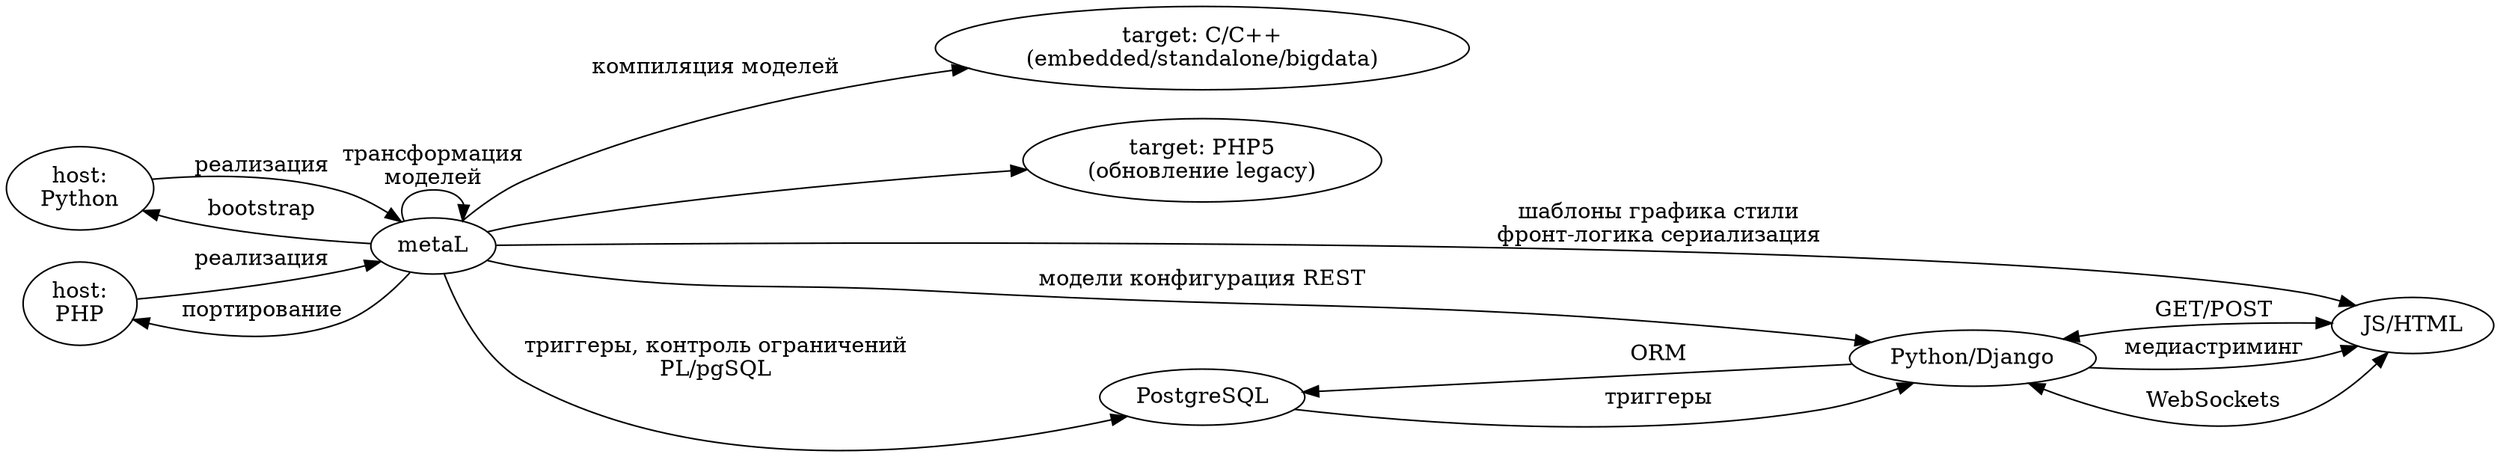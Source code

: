 digraph {
    rankdir=LR;
    host -> metaL [label="реализация"]
    metaL -> target [label="компиляция моделей"]
    metaL -> PHP
    metaL -> host [label="bootstrap"]
    metaL -> Django [label="модели конфигурация REST"]
    metaL -> JS [label="шаблоны графика стили\nфронт-логика сериализация"]
    JS [label="JS/HTML"]
    PHP [label="target: PHP5\n(обновление legacy)"]
    metaL -> PostgreSQL [label="триггеры, контроль ограничений\nPL/pgSQL"]
    Django [label="Python/Django"]
    host [label="host:\nPython"]
    target [label="target: C/C++\n(embedded/standalone/bigdata)"]
    metaL -> metaL [label="трансформация\nмоделей"]
    hPHP [label="host:\nPHP"]
    hPHP -> metaL [label="реализация"]
    metaL -> hPHP [label="портирование"]
    { host; hPHP; rank=same; }
    Django -> PostgreSQL [label="ORM"]
    PostgreSQL -> Django [label="триггеры"]
    Django -> JS [label="GET/POST",dir=both]
    JS -> Django [label="WebSockets",dir=both]
    Django -> JS [label="медиастриминг"]
}
